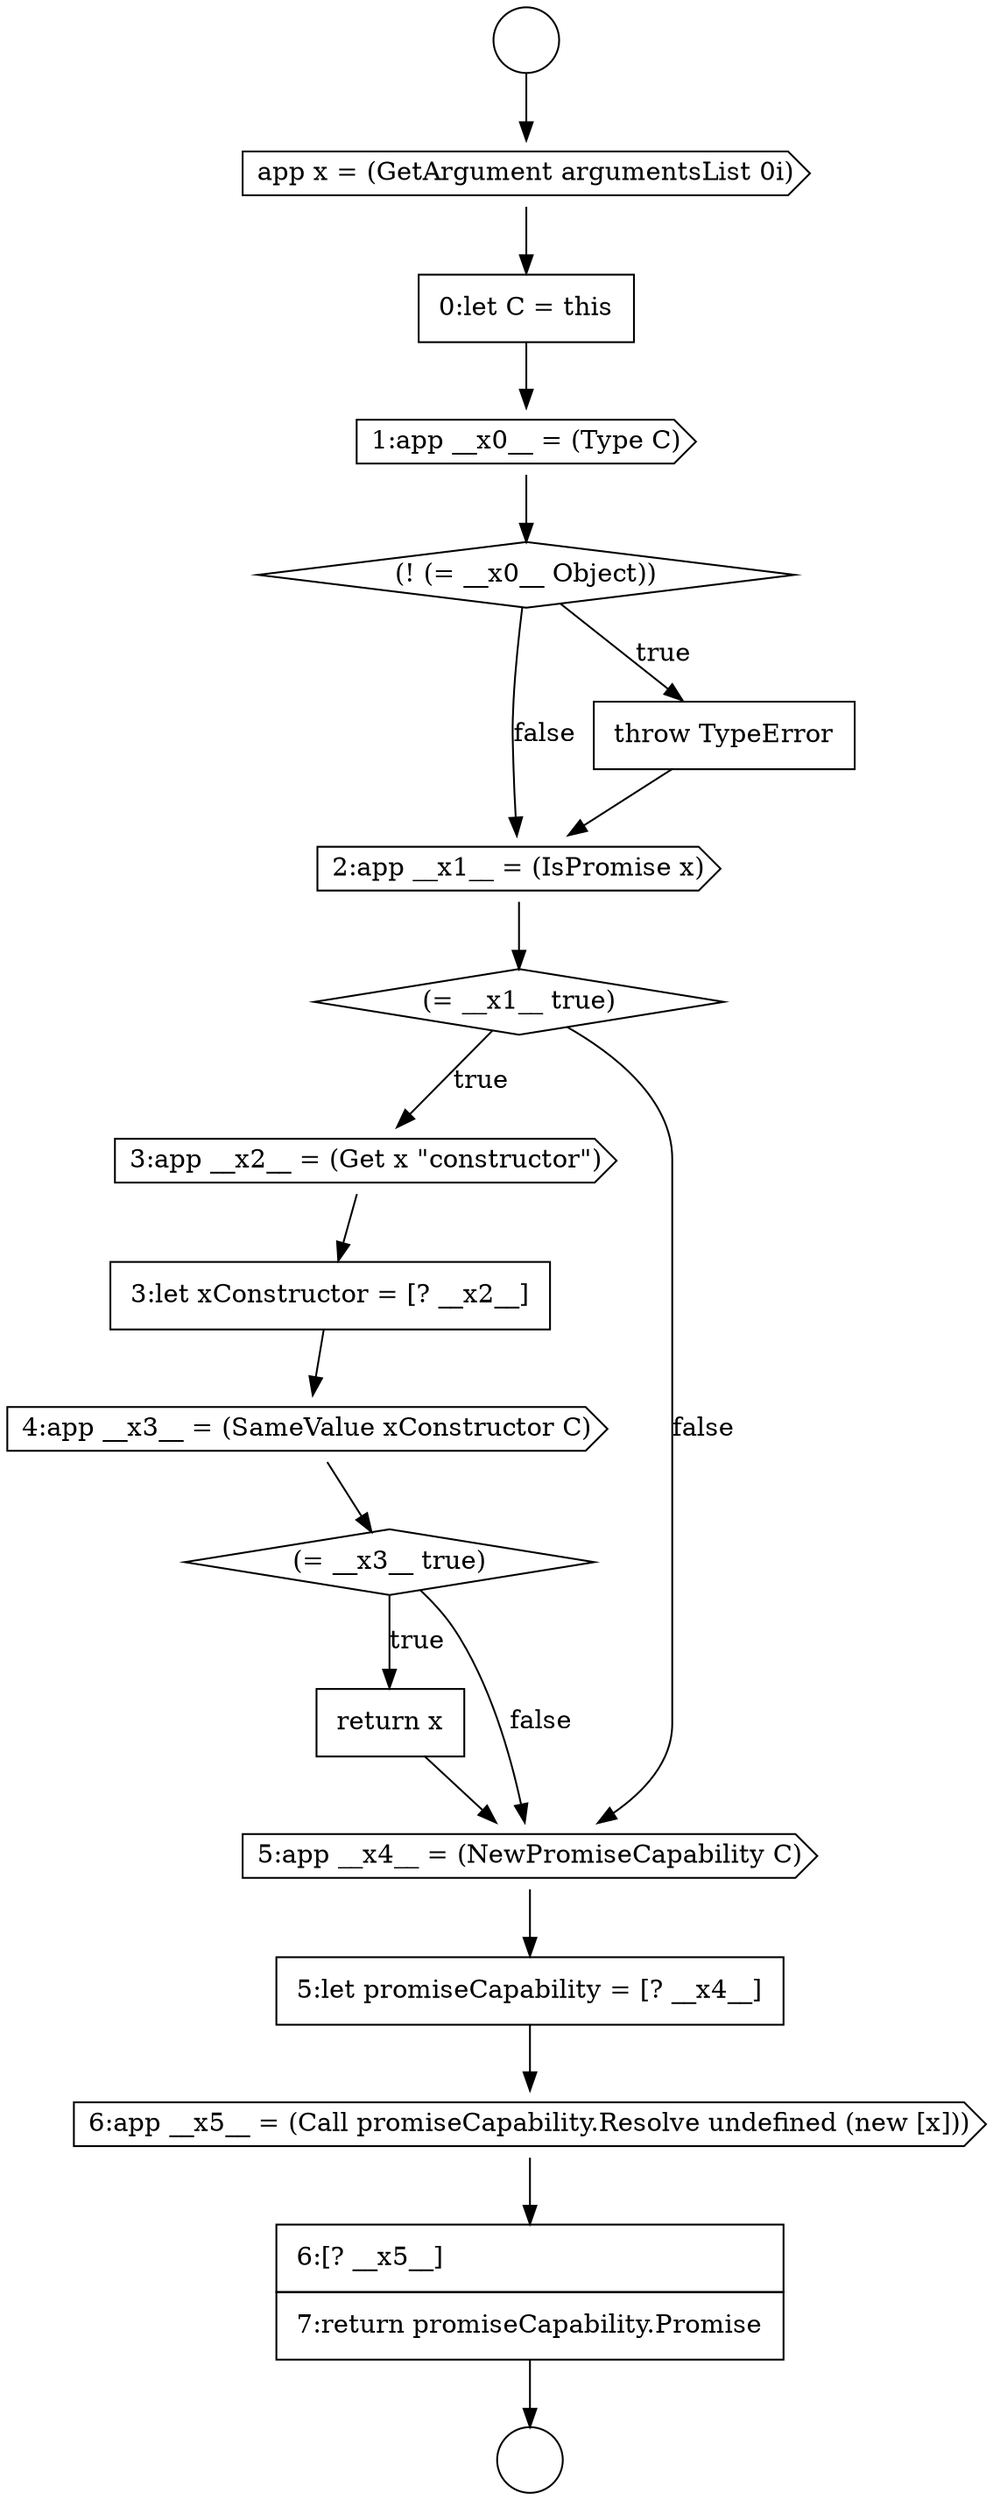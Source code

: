 digraph {
  node16645 [shape=diamond, label=<<font color="black">(! (= __x0__ Object))</font>> color="black" fillcolor="white" style=filled]
  node16651 [shape=cds, label=<<font color="black">4:app __x3__ = (SameValue xConstructor C)</font>> color="black" fillcolor="white" style=filled]
  node16641 [shape=circle label=" " color="black" fillcolor="white" style=filled]
  node16648 [shape=diamond, label=<<font color="black">(= __x1__ true)</font>> color="black" fillcolor="white" style=filled]
  node16652 [shape=diamond, label=<<font color="black">(= __x3__ true)</font>> color="black" fillcolor="white" style=filled]
  node16644 [shape=cds, label=<<font color="black">1:app __x0__ = (Type C)</font>> color="black" fillcolor="white" style=filled]
  node16649 [shape=cds, label=<<font color="black">3:app __x2__ = (Get x &quot;constructor&quot;)</font>> color="black" fillcolor="white" style=filled]
  node16647 [shape=cds, label=<<font color="black">2:app __x1__ = (IsPromise x)</font>> color="black" fillcolor="white" style=filled]
  node16653 [shape=none, margin=0, label=<<font color="black">
    <table border="0" cellborder="1" cellspacing="0" cellpadding="10">
      <tr><td align="left">return x</td></tr>
    </table>
  </font>> color="black" fillcolor="white" style=filled]
  node16643 [shape=none, margin=0, label=<<font color="black">
    <table border="0" cellborder="1" cellspacing="0" cellpadding="10">
      <tr><td align="left">0:let C = this</td></tr>
    </table>
  </font>> color="black" fillcolor="white" style=filled]
  node16650 [shape=none, margin=0, label=<<font color="black">
    <table border="0" cellborder="1" cellspacing="0" cellpadding="10">
      <tr><td align="left">3:let xConstructor = [? __x2__]</td></tr>
    </table>
  </font>> color="black" fillcolor="white" style=filled]
  node16646 [shape=none, margin=0, label=<<font color="black">
    <table border="0" cellborder="1" cellspacing="0" cellpadding="10">
      <tr><td align="left">throw TypeError</td></tr>
    </table>
  </font>> color="black" fillcolor="white" style=filled]
  node16642 [shape=cds, label=<<font color="black">app x = (GetArgument argumentsList 0i)</font>> color="black" fillcolor="white" style=filled]
  node16654 [shape=cds, label=<<font color="black">5:app __x4__ = (NewPromiseCapability C)</font>> color="black" fillcolor="white" style=filled]
  node16655 [shape=none, margin=0, label=<<font color="black">
    <table border="0" cellborder="1" cellspacing="0" cellpadding="10">
      <tr><td align="left">5:let promiseCapability = [? __x4__]</td></tr>
    </table>
  </font>> color="black" fillcolor="white" style=filled]
  node16640 [shape=circle label=" " color="black" fillcolor="white" style=filled]
  node16657 [shape=none, margin=0, label=<<font color="black">
    <table border="0" cellborder="1" cellspacing="0" cellpadding="10">
      <tr><td align="left">6:[? __x5__]</td></tr>
      <tr><td align="left">7:return promiseCapability.Promise</td></tr>
    </table>
  </font>> color="black" fillcolor="white" style=filled]
  node16656 [shape=cds, label=<<font color="black">6:app __x5__ = (Call promiseCapability.Resolve undefined (new [x]))</font>> color="black" fillcolor="white" style=filled]
  node16657 -> node16641 [ color="black"]
  node16645 -> node16646 [label=<<font color="black">true</font>> color="black"]
  node16645 -> node16647 [label=<<font color="black">false</font>> color="black"]
  node16647 -> node16648 [ color="black"]
  node16650 -> node16651 [ color="black"]
  node16654 -> node16655 [ color="black"]
  node16643 -> node16644 [ color="black"]
  node16642 -> node16643 [ color="black"]
  node16644 -> node16645 [ color="black"]
  node16655 -> node16656 [ color="black"]
  node16653 -> node16654 [ color="black"]
  node16646 -> node16647 [ color="black"]
  node16651 -> node16652 [ color="black"]
  node16648 -> node16649 [label=<<font color="black">true</font>> color="black"]
  node16648 -> node16654 [label=<<font color="black">false</font>> color="black"]
  node16640 -> node16642 [ color="black"]
  node16656 -> node16657 [ color="black"]
  node16652 -> node16653 [label=<<font color="black">true</font>> color="black"]
  node16652 -> node16654 [label=<<font color="black">false</font>> color="black"]
  node16649 -> node16650 [ color="black"]
}
